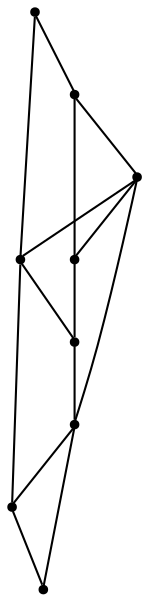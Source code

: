 graph {
  node [shape=point,comment="{\"directed\":false,\"doi\":\"10.1007/3-540-36151-0_12 \",\"figure\":\"2\"}"]

  v0 [pos="1218.5208638509116,285.77781959816264"]
  v1 [pos="1290.9584045410156,544.0902992531106"]
  v2 [pos="1124.0208943684897,545.6527992531106"]
  v3 [pos="893.6458587646486,284.7778602882669"]
  v4 [pos="958.6458206176759,542.2778094256366"]
  v5 [pos="656.2708536783855,284.4027483904804"]
  v6 [pos="709.7708384195964,547.2778602882669"]
  v7 [pos="556.6458304723104,544.9028297706888"]
  v8 [pos="816.8958663940431,548.7777992531106"]

  v0 -- v1 [id="-1",pos="1218.5208638509116,285.77781959816264 1290.9584045410156,544.0902992531106 1290.9584045410156,544.0902992531106 1290.9584045410156,544.0902992531106"]
  v7 -- v6 [id="-3",pos="556.6458304723104,544.9028297706888 709.7708384195964,547.2778602882669 709.7708384195964,547.2778602882669 709.7708384195964,547.2778602882669"]
  v6 -- v8 [id="-4",pos="709.7708384195964,547.2778602882669 816.8958663940431,548.7777992531106 816.8958663940431,548.7777992531106 816.8958663940431,548.7777992531106"]
  v8 -- v4 [id="-5",pos="816.8958663940431,548.7777992531106 958.6458206176759,542.2778094256366 958.6458206176759,542.2778094256366 958.6458206176759,542.2778094256366"]
  v4 -- v2 [id="-6",pos="958.6458206176759,542.2778094256366 1124.0208943684897,545.6527992531106 1124.0208943684897,545.6527992531106 1124.0208943684897,545.6527992531106"]
  v2 -- v1 [id="-7",pos="1124.0208943684897,545.6527992531106 1290.9584045410156,544.0902992531106 1290.9584045410156,544.0902992531106 1290.9584045410156,544.0902992531106"]
  v5 -- v3 [id="-10",pos="656.2708536783855,284.4027483904804 893.6458587646486,284.7778602882669 893.6458587646486,284.7778602882669 893.6458587646486,284.7778602882669"]
  v3 -- v0 [id="-11",pos="893.6458587646486,284.7778602882669 1218.5208638509116,285.77781959816264 1218.5208638509116,285.77781959816264 1218.5208638509116,285.77781959816264"]
  v5 -- v2 [id="-14",pos="656.2708536783855,284.4027483904804 1124.0208943684897,545.6527992531106 1124.0208943684897,545.6527992531106 1124.0208943684897,545.6527992531106"]
  v6 -- v5 [id="-15",pos="709.7708384195964,547.2778602882669 656.2708536783855,284.4027483904804 656.2708536783855,284.4027483904804 656.2708536783855,284.4027483904804"]
  v3 -- v4 [id="-17",pos="893.6458587646486,284.7778602882669 958.6458206176759,542.2778094256366 958.6458206176759,542.2778094256366 958.6458206176759,542.2778094256366"]
  v2 -- v0 [id="-18",pos="1124.0208943684897,545.6527992531106 1218.5208638509116,285.77781959816264 1218.5208638509116,285.77781959816264 1218.5208638509116,285.77781959816264"]
  v7 -- v3 [id="-13",pos="556.6458304723104,544.9028297706888 893.6458587646486,284.7778602882669 893.6458587646486,284.7778602882669 893.6458587646486,284.7778602882669"]
  v5 -- v8 [id="-16",pos="656.2708536783855,284.4027483904804 816.8958663940431,548.7777992531106 816.8958663940431,548.7777992531106 816.8958663940431,548.7777992531106"]
}